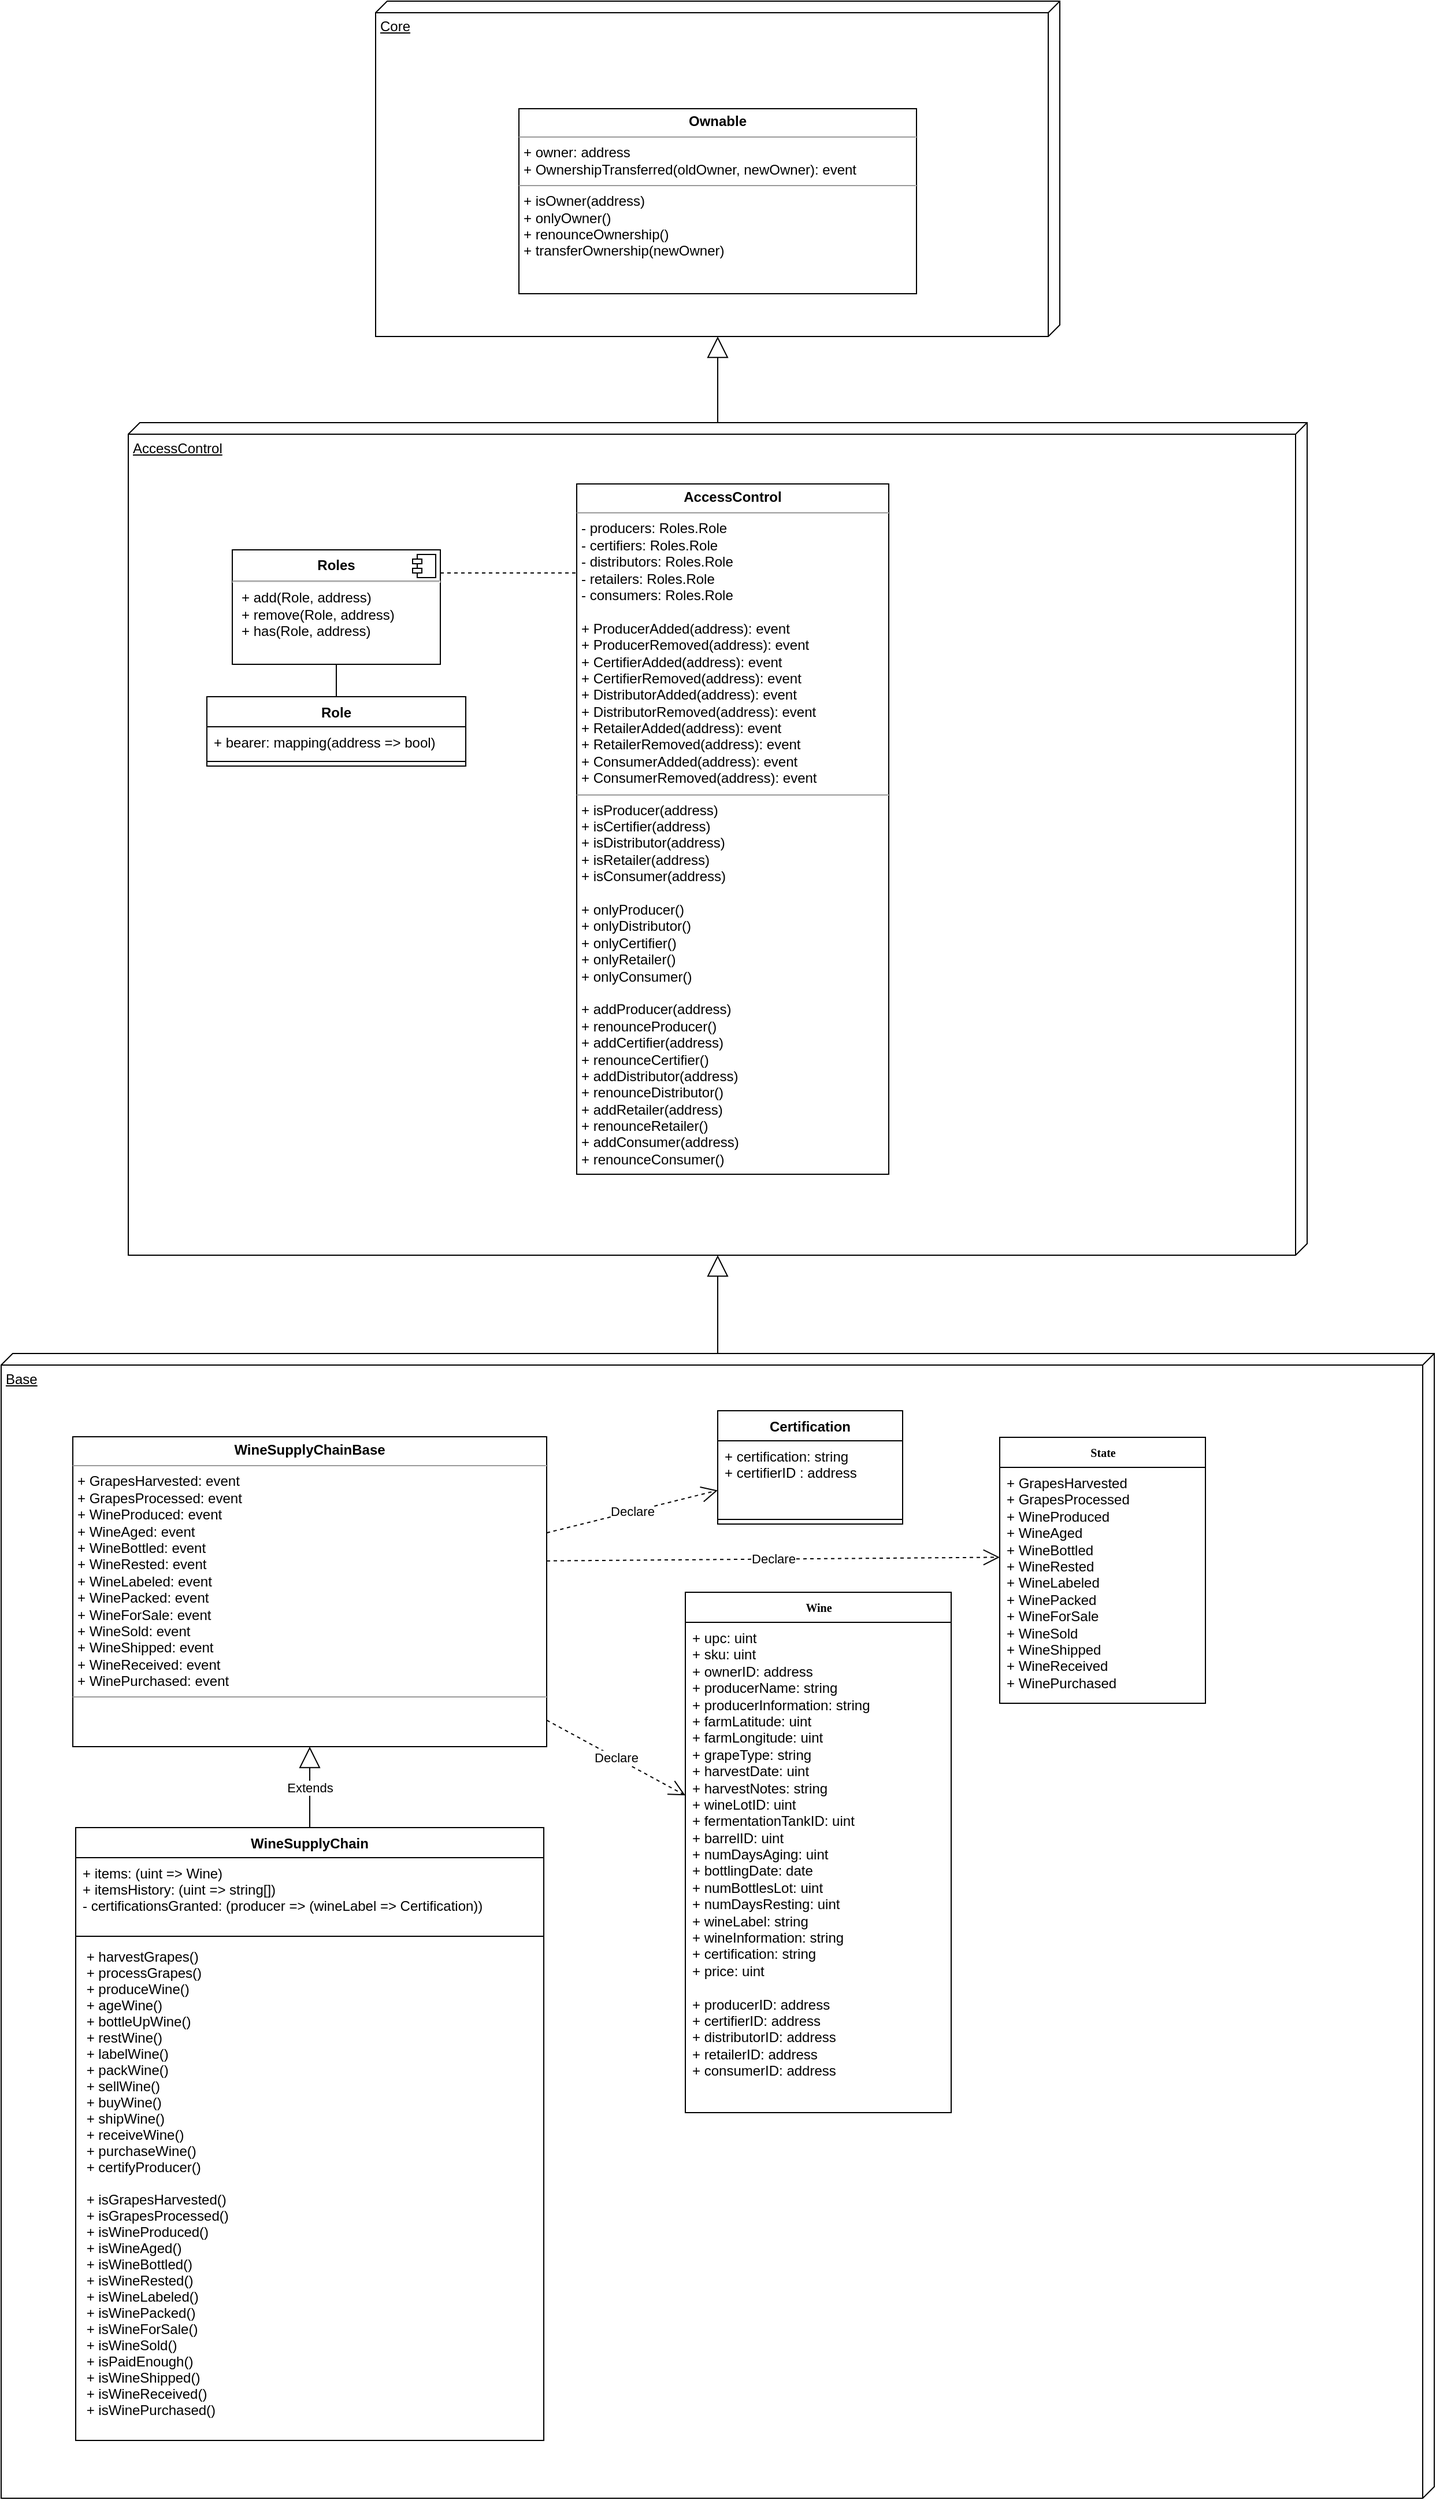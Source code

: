 <mxfile version="10.6.7" type="device"><diagram name="Page-1" id="c4acf3e9-155e-7222-9cf6-157b1a14988f"><mxGraphModel dx="1158" dy="665" grid="1" gridSize="10" guides="1" tooltips="1" connect="1" arrows="1" fold="1" page="1" pageScale="1" pageWidth="850" pageHeight="1100" background="#ffffff" math="0" shadow="0"><root><mxCell id="0"/><mxCell id="1" parent="0"/><mxCell id="pBvzwojVZ64FffTskxJX-36" value="Core" style="verticalAlign=top;align=left;spacingTop=8;spacingLeft=2;spacingRight=12;shape=cube;size=10;direction=south;fontStyle=4;html=1;" parent="1" vertex="1"><mxGeometry x="532" y="13" width="592" height="290" as="geometry"/></mxCell><mxCell id="MaznCRDZIQX1Eex_9RZK-2" value="Base" style="verticalAlign=top;align=left;spacingTop=8;spacingLeft=2;spacingRight=12;shape=cube;size=10;direction=south;fontStyle=4;html=1;" parent="1" vertex="1"><mxGeometry x="208" y="1182.5" width="1240" height="990" as="geometry"/></mxCell><mxCell id="17acba5748e5396b-20" value="&lt;b&gt;Wine&lt;/b&gt;" style="swimlane;html=1;fontStyle=0;childLayout=stackLayout;horizontal=1;startSize=26;fillColor=none;horizontalStack=0;resizeParent=1;resizeLast=0;collapsible=1;marginBottom=0;swimlaneFillColor=#ffffff;rounded=0;shadow=0;comic=0;labelBackgroundColor=none;strokeColor=#000000;strokeWidth=1;fontFamily=Verdana;fontSize=10;fontColor=#000000;align=center;" parent="1" vertex="1"><mxGeometry x="800" y="1389" width="230" height="450" as="geometry"><mxRectangle x="350" y="42" width="90" height="26" as="alternateBounds"/></mxGeometry></mxCell><mxCell id="17acba5748e5396b-21" value="+ upc: uint&lt;br&gt;+ sku: uint&lt;br&gt;+ ownerID: address&lt;br&gt;+ producerName: string&lt;br&gt;+ producerInformation: string&lt;br&gt;+ farmLatitude: uint&lt;br&gt;+ farmLongitude: uint&lt;br&gt;+ grapeType: string&lt;br&gt;+ harvestDate: uint&lt;br&gt;+ harvestNotes: string&lt;br&gt;+ wineLotID: uint&lt;br&gt;+ fermentationTankID: uint&lt;br&gt;+ barrelID: uint&lt;br&gt;+ numDaysAging: uint&lt;br&gt;+ bottlingDate: date&lt;br&gt;+ numBottlesLot: uint&lt;br&gt;+ numDaysResting: uint&lt;br&gt;+ wineLabel: string&lt;br&gt;+ wineInformation: string&lt;br&gt;+ certification: string&lt;br&gt;+ price: uint&lt;br&gt;&lt;br&gt;+ producerID: address&lt;br&gt;+ certifierID: address&lt;br&gt;+ distributorID: address&lt;br&gt;+ retailerID: address&lt;br&gt;+ consumerID: address&lt;br&gt;&lt;br&gt;&lt;br&gt;" style="text;html=1;strokeColor=none;fillColor=none;align=left;verticalAlign=top;spacingLeft=4;spacingRight=4;whiteSpace=wrap;overflow=hidden;rotatable=0;points=[[0,0.5],[1,0.5]];portConstraint=eastwest;" parent="17acba5748e5396b-20" vertex="1"><mxGeometry y="26" width="230" height="424" as="geometry"/></mxCell><mxCell id="pBvzwojVZ64FffTskxJX-30" style="edgeStyle=orthogonalEdgeStyle;rounded=0;orthogonalLoop=1;jettySize=auto;html=1;endArrow=block;endFill=0;endSize=16;" parent="1" source="MaznCRDZIQX1Eex_9RZK-1" target="pBvzwojVZ64FffTskxJX-36" edge="1"><mxGeometry relative="1" as="geometry"/></mxCell><mxCell id="MaznCRDZIQX1Eex_9RZK-1" value="AccessControl" style="verticalAlign=top;align=left;spacingTop=8;spacingLeft=2;spacingRight=12;shape=cube;size=10;direction=south;fontStyle=4;html=1;" parent="1" vertex="1"><mxGeometry x="318" y="377.5" width="1020" height="720" as="geometry"/></mxCell><mxCell id="MaznCRDZIQX1Eex_9RZK-5" value="" style="endArrow=block;endSize=16;endFill=0;html=1;strokeColor=#000000;strokeWidth=1;" parent="1" source="MaznCRDZIQX1Eex_9RZK-2" target="MaznCRDZIQX1Eex_9RZK-1" edge="1"><mxGeometry width="160" relative="1" as="geometry"><mxPoint x="798" y="593" as="sourcePoint"/><mxPoint x="958" y="593" as="targetPoint"/></mxGeometry></mxCell><mxCell id="64z55AOwZyVqB0ejcTfQ-46" value="&lt;p style=&quot;margin: 0px ; margin-top: 4px ; text-align: center&quot;&gt;&lt;b&gt;WineSupplyChainBase&lt;/b&gt;&lt;/p&gt;&lt;hr size=&quot;1&quot;&gt;&lt;p style=&quot;margin: 0px ; margin-left: 4px&quot;&gt;&lt;span&gt;+ GrapesHarvested: event&lt;/span&gt;&lt;br&gt;&lt;/p&gt;&lt;p style=&quot;margin: 0px ; margin-left: 4px&quot;&gt;+ GrapesProcessed: event&lt;/p&gt;&lt;p style=&quot;margin: 0px ; margin-left: 4px&quot;&gt;+ WineProduced: event&lt;/p&gt;&lt;p style=&quot;margin: 0px ; margin-left: 4px&quot;&gt;+ WineAged: event&lt;/p&gt;&lt;p style=&quot;margin: 0px ; margin-left: 4px&quot;&gt;+ WineBottled: event&lt;/p&gt;&lt;p style=&quot;margin: 0px ; margin-left: 4px&quot;&gt;+ WineRested: event&lt;/p&gt;&lt;p style=&quot;margin: 0px ; margin-left: 4px&quot;&gt;+ WineLabeled: event&lt;/p&gt;&lt;p style=&quot;margin: 0px ; margin-left: 4px&quot;&gt;+ WinePacked: event&lt;/p&gt;&lt;p style=&quot;margin: 0px ; margin-left: 4px&quot;&gt;+ WineForSale: event&lt;/p&gt;&lt;p style=&quot;margin: 0px ; margin-left: 4px&quot;&gt;+ WineSold: event&lt;/p&gt;&lt;p style=&quot;margin: 0px ; margin-left: 4px&quot;&gt;+ WineShipped: event&lt;/p&gt;&lt;p style=&quot;margin: 0px ; margin-left: 4px&quot;&gt;+ WineReceived: event&lt;/p&gt;&lt;p style=&quot;margin: 0px ; margin-left: 4px&quot;&gt;+ WinePurchased: event&lt;/p&gt;&lt;hr size=&quot;1&quot;&gt;&lt;span&gt;&lt;br&gt;&lt;/span&gt;" style="verticalAlign=top;align=left;overflow=fill;fontSize=12;fontFamily=Helvetica;html=1;rounded=0;shadow=0;comic=0;labelBackgroundColor=none;strokeColor=#000000;strokeWidth=1;fillColor=#ffffff;" parent="1" vertex="1"><mxGeometry x="270" y="1254.5" width="410" height="268" as="geometry"/></mxCell><mxCell id="pBvzwojVZ64FffTskxJX-1" value="&lt;p style=&quot;margin: 0px ; margin-top: 4px ; text-align: center&quot;&gt;&lt;b&gt;AccessControl&lt;/b&gt;&lt;/p&gt;&lt;hr size=&quot;1&quot;&gt;&lt;p style=&quot;margin: 0px ; margin-left: 4px&quot;&gt;- producers: Roles.Role&lt;/p&gt;&lt;p style=&quot;margin: 0px ; margin-left: 4px&quot;&gt;- certifiers: Roles.Role&lt;/p&gt;&lt;p style=&quot;margin: 0px ; margin-left: 4px&quot;&gt;- distributors: Roles.Role&lt;/p&gt;&lt;p style=&quot;margin: 0px ; margin-left: 4px&quot;&gt;- retailers: Roles.Role&lt;/p&gt;&lt;p style=&quot;margin: 0px ; margin-left: 4px&quot;&gt;- consumers: Roles.Role&lt;/p&gt;&lt;p style=&quot;margin: 0px ; margin-left: 4px&quot;&gt;&lt;br&gt;&lt;/p&gt;&lt;p style=&quot;margin: 0px ; margin-left: 4px&quot;&gt;+ ProducerAdded(address): event&lt;/p&gt;&lt;p style=&quot;margin: 0px ; margin-left: 4px&quot;&gt;+ ProducerRemoved(address): event&lt;/p&gt;&lt;p style=&quot;margin: 0px ; margin-left: 4px&quot;&gt;+ CertifierAdded(address): event&lt;/p&gt;&lt;p style=&quot;margin: 0px ; margin-left: 4px&quot;&gt;+ CertifierRemoved(address): event&lt;/p&gt;&lt;p style=&quot;margin: 0px ; margin-left: 4px&quot;&gt;+ DistributorAdded(address): event&lt;/p&gt;&lt;p style=&quot;margin: 0px ; margin-left: 4px&quot;&gt;+ DistributorRemoved(address): event&lt;/p&gt;&lt;p style=&quot;margin: 0px ; margin-left: 4px&quot;&gt;+ RetailerAdded(address): event&lt;/p&gt;&lt;p style=&quot;margin: 0px ; margin-left: 4px&quot;&gt;+ RetailerRemoved(address): event&lt;/p&gt;&lt;p style=&quot;margin: 0px ; margin-left: 4px&quot;&gt;+ ConsumerAdded(address): event&lt;/p&gt;&lt;p style=&quot;margin: 0px ; margin-left: 4px&quot;&gt;+ ConsumerRemoved(address): event&lt;/p&gt;&lt;hr size=&quot;1&quot;&gt;&lt;p style=&quot;margin: 0px ; margin-left: 4px&quot;&gt;+ isProducer(address)&lt;/p&gt;&lt;p style=&quot;margin: 0px ; margin-left: 4px&quot;&gt;+ isCertifier(address)&lt;/p&gt;&lt;p style=&quot;margin: 0px ; margin-left: 4px&quot;&gt;+ isDistributor(address)&lt;/p&gt;&lt;p style=&quot;margin: 0px ; margin-left: 4px&quot;&gt;+ isRetailer(address)&lt;/p&gt;&lt;p style=&quot;margin: 0px ; margin-left: 4px&quot;&gt;+ isConsumer(address)&lt;/p&gt;&lt;p style=&quot;margin: 0px ; margin-left: 4px&quot;&gt;&lt;br&gt;&lt;/p&gt;&lt;p style=&quot;margin: 0px ; margin-left: 4px&quot;&gt;+ onlyProducer()&lt;/p&gt;&lt;p style=&quot;margin: 0px ; margin-left: 4px&quot;&gt;+ onlyDistributor()&lt;/p&gt;&lt;p style=&quot;margin: 0px ; margin-left: 4px&quot;&gt;+ onlyCertifier()&lt;/p&gt;&lt;p style=&quot;margin: 0px ; margin-left: 4px&quot;&gt;+ onlyRetailer()&lt;/p&gt;&lt;p style=&quot;margin: 0px ; margin-left: 4px&quot;&gt;+ onlyConsumer()&lt;/p&gt;&lt;p style=&quot;margin: 0px ; margin-left: 4px&quot;&gt;&lt;br&gt;&lt;/p&gt;&lt;p style=&quot;margin: 0px ; margin-left: 4px&quot;&gt;+ addProducer(address)&lt;/p&gt;&lt;p style=&quot;margin: 0px ; margin-left: 4px&quot;&gt;+ renounceProducer()&lt;/p&gt;&lt;p style=&quot;margin: 0px ; margin-left: 4px&quot;&gt;+ addCertifier(address)&lt;/p&gt;&lt;p style=&quot;margin: 0px ; margin-left: 4px&quot;&gt;+ renounceCertifier()&lt;/p&gt;&lt;p style=&quot;margin: 0px ; margin-left: 4px&quot;&gt;+ addDistributor(address)&lt;/p&gt;&lt;p style=&quot;margin: 0px ; margin-left: 4px&quot;&gt;+ renounceDistributor()&lt;/p&gt;&lt;p style=&quot;margin: 0px ; margin-left: 4px&quot;&gt;+ addRetailer(address)&lt;/p&gt;&lt;p style=&quot;margin: 0px ; margin-left: 4px&quot;&gt;+ renounceRetailer()&lt;/p&gt;&lt;p style=&quot;margin: 0px ; margin-left: 4px&quot;&gt;+ addConsumer(address)&lt;/p&gt;&lt;p style=&quot;margin: 0px ; margin-left: 4px&quot;&gt;+ renounceConsumer()&lt;/p&gt;&lt;p style=&quot;margin: 0px ; margin-left: 4px&quot;&gt;&lt;br&gt;&lt;/p&gt;" style="verticalAlign=top;align=left;overflow=fill;fontSize=12;fontFamily=Helvetica;html=1;" parent="1" vertex="1"><mxGeometry x="706" y="430.5" width="270" height="597" as="geometry"/></mxCell><mxCell id="pBvzwojVZ64FffTskxJX-2" value="&lt;p style=&quot;margin: 0px ; margin-top: 4px ; text-align: center&quot;&gt;&lt;b&gt;Ownable&lt;/b&gt;&lt;/p&gt;&lt;hr size=&quot;1&quot;&gt;&lt;p style=&quot;margin: 0px ; margin-left: 4px&quot;&gt;+ owner: address&lt;/p&gt;&lt;p style=&quot;margin: 0px ; margin-left: 4px&quot;&gt;+ OwnershipTransferred(oldOwner, newOwner): event&lt;/p&gt;&lt;hr size=&quot;1&quot;&gt;&lt;p style=&quot;margin: 0px ; margin-left: 4px&quot;&gt;+ isOwner(address)&lt;/p&gt;&lt;p style=&quot;margin: 0px ; margin-left: 4px&quot;&gt;+ onlyOwner()&lt;/p&gt;&lt;p style=&quot;margin: 0px ; margin-left: 4px&quot;&gt;&lt;span&gt;+ renounceOwnership()&lt;/span&gt;&lt;/p&gt;&lt;p style=&quot;margin: 0px ; margin-left: 4px&quot;&gt;&lt;span&gt;+ transferOwnership(newOwner)&lt;/span&gt;&lt;br&gt;&lt;/p&gt;&lt;p style=&quot;margin: 0px ; margin-left: 4px&quot;&gt;&lt;br&gt;&lt;/p&gt;&lt;p style=&quot;margin: 0px ; margin-left: 4px&quot;&gt;&lt;br&gt;&lt;/p&gt;" style="verticalAlign=top;align=left;overflow=fill;fontSize=12;fontFamily=Helvetica;html=1;" parent="1" vertex="1"><mxGeometry x="656" y="106" width="344" height="160" as="geometry"/></mxCell><mxCell id="pBvzwojVZ64FffTskxJX-4" style="edgeStyle=orthogonalEdgeStyle;rounded=0;orthogonalLoop=1;jettySize=auto;html=1;endArrow=none;endFill=0;dashed=1;" parent="1" source="1-APVa9Iy7m1aprsXgr5-20" target="pBvzwojVZ64FffTskxJX-1" edge="1"><mxGeometry relative="1" as="geometry"><Array as="points"><mxPoint x="660" y="507.5"/><mxPoint x="660" y="507.5"/></Array><mxPoint x="586" y="543.5" as="sourcePoint"/></mxGeometry></mxCell><mxCell id="1-APVa9Iy7m1aprsXgr5-1" value="&lt;b&gt;State&lt;/b&gt;" style="swimlane;html=1;fontStyle=0;childLayout=stackLayout;horizontal=1;startSize=26;fillColor=none;horizontalStack=0;resizeParent=1;resizeLast=0;collapsible=1;marginBottom=0;swimlaneFillColor=#ffffff;rounded=0;shadow=0;comic=0;labelBackgroundColor=none;strokeColor=#000000;strokeWidth=1;fontFamily=Verdana;fontSize=10;fontColor=#000000;align=center;" parent="1" vertex="1"><mxGeometry x="1072" y="1255" width="178" height="230" as="geometry"><mxRectangle x="350" y="42" width="90" height="26" as="alternateBounds"/></mxGeometry></mxCell><mxCell id="1-APVa9Iy7m1aprsXgr5-2" value="+ GrapesHarvested&lt;br&gt;+ GrapesProcessed&lt;br&gt;+ WineProduced&lt;br&gt;+ WineAged&lt;br&gt;+ WineBottled&lt;br&gt;+ WineRested&lt;br&gt;+ WineLabeled&lt;br&gt;+ WinePacked&lt;br&gt;+ WineForSale&lt;br&gt;+ WineSold&lt;br&gt;+ WineShipped&lt;br&gt;+ WineReceived&lt;br&gt;+ WinePurchased&lt;br&gt;" style="text;html=1;strokeColor=none;fillColor=none;align=left;verticalAlign=top;spacingLeft=4;spacingRight=4;whiteSpace=wrap;overflow=hidden;rotatable=0;points=[[0,0.5],[1,0.5]];portConstraint=eastwest;" parent="1-APVa9Iy7m1aprsXgr5-1" vertex="1"><mxGeometry y="26" width="178" height="204" as="geometry"/></mxCell><mxCell id="1-APVa9Iy7m1aprsXgr5-20" value="&lt;p style=&quot;margin: 0px ; margin-top: 6px ; text-align: center&quot;&gt;&lt;b&gt;Roles&lt;/b&gt;&lt;/p&gt;&lt;hr&gt;&lt;p style=&quot;margin: 0px ; margin-left: 8px&quot;&gt;+ add(Role, address)&lt;br&gt;+ remove(Role, address)&lt;br&gt;+ has(Role, address)&lt;br&gt;&lt;/p&gt;&lt;div&gt;&lt;br&gt;&lt;/div&gt;" style="align=left;overflow=fill;html=1;" parent="1" vertex="1"><mxGeometry x="408" y="487.5" width="180" height="99" as="geometry"/></mxCell><mxCell id="1-APVa9Iy7m1aprsXgr5-21" value="" style="shape=component;jettyWidth=8;jettyHeight=4;" parent="1-APVa9Iy7m1aprsXgr5-20" vertex="1"><mxGeometry x="1" width="20" height="20" relative="1" as="geometry"><mxPoint x="-24" y="4" as="offset"/></mxGeometry></mxCell><mxCell id="1-APVa9Iy7m1aprsXgr5-24" value="Role" style="swimlane;fontStyle=1;align=center;verticalAlign=top;childLayout=stackLayout;horizontal=1;startSize=26;horizontalStack=0;resizeParent=1;resizeParentMax=0;resizeLast=0;collapsible=1;marginBottom=0;" parent="1" vertex="1"><mxGeometry x="386" y="614.5" width="224" height="60" as="geometry"/></mxCell><mxCell id="1-APVa9Iy7m1aprsXgr5-25" value="+ bearer: mapping(address =&gt; bool)" style="text;strokeColor=none;fillColor=none;align=left;verticalAlign=top;spacingLeft=4;spacingRight=4;overflow=hidden;rotatable=0;points=[[0,0.5],[1,0.5]];portConstraint=eastwest;" parent="1-APVa9Iy7m1aprsXgr5-24" vertex="1"><mxGeometry y="26" width="224" height="26" as="geometry"/></mxCell><mxCell id="1-APVa9Iy7m1aprsXgr5-26" value="" style="line;strokeWidth=1;fillColor=none;align=left;verticalAlign=middle;spacingTop=-1;spacingLeft=3;spacingRight=3;rotatable=0;labelPosition=right;points=[];portConstraint=eastwest;" parent="1-APVa9Iy7m1aprsXgr5-24" vertex="1"><mxGeometry y="52" width="224" height="8" as="geometry"/></mxCell><mxCell id="1-APVa9Iy7m1aprsXgr5-33" value="" style="endArrow=none;html=1;edgeStyle=orthogonalEdgeStyle;" parent="1" source="1-APVa9Iy7m1aprsXgr5-20" target="1-APVa9Iy7m1aprsXgr5-24" edge="1"><mxGeometry relative="1" as="geometry"><mxPoint x="390" y="747.5" as="sourcePoint"/><mxPoint x="550" y="747.5" as="targetPoint"/></mxGeometry></mxCell><mxCell id="1-APVa9Iy7m1aprsXgr5-34" value="" style="resizable=0;html=1;align=left;verticalAlign=bottom;labelBackgroundColor=#ffffff;fontSize=10;" parent="1-APVa9Iy7m1aprsXgr5-33" connectable="0" vertex="1"><mxGeometry x="-1" relative="1" as="geometry"/></mxCell><mxCell id="1-APVa9Iy7m1aprsXgr5-35" value="" style="resizable=0;html=1;align=right;verticalAlign=bottom;labelBackgroundColor=#ffffff;fontSize=10;" parent="1-APVa9Iy7m1aprsXgr5-33" connectable="0" vertex="1"><mxGeometry x="1" relative="1" as="geometry"/></mxCell><mxCell id="l7Kki3d4VRXhDMoJLzz4-3" value="Certification" style="swimlane;fontStyle=1;align=center;verticalAlign=top;childLayout=stackLayout;horizontal=1;startSize=26;horizontalStack=0;resizeParent=1;resizeParentMax=0;resizeLast=0;collapsible=1;marginBottom=0;" parent="1" vertex="1"><mxGeometry x="828" y="1232" width="160" height="98" as="geometry"/></mxCell><mxCell id="l7Kki3d4VRXhDMoJLzz4-4" value="+ certification: string&#10;+ certifierID : address&#10;" style="text;strokeColor=none;fillColor=none;align=left;verticalAlign=top;spacingLeft=4;spacingRight=4;overflow=hidden;rotatable=0;points=[[0,0.5],[1,0.5]];portConstraint=eastwest;" parent="l7Kki3d4VRXhDMoJLzz4-3" vertex="1"><mxGeometry y="26" width="160" height="64" as="geometry"/></mxCell><mxCell id="l7Kki3d4VRXhDMoJLzz4-5" value="" style="line;strokeWidth=1;fillColor=none;align=left;verticalAlign=middle;spacingTop=-1;spacingLeft=3;spacingRight=3;rotatable=0;labelPosition=right;points=[];portConstraint=eastwest;" parent="l7Kki3d4VRXhDMoJLzz4-3" vertex="1"><mxGeometry y="90" width="160" height="8" as="geometry"/></mxCell><mxCell id="l7Kki3d4VRXhDMoJLzz4-7" value="WineSupplyChain" style="swimlane;fontStyle=1;align=center;verticalAlign=top;childLayout=stackLayout;horizontal=1;startSize=26;horizontalStack=0;resizeParent=1;resizeParentMax=0;resizeLast=0;collapsible=1;marginBottom=0;" parent="1" vertex="1"><mxGeometry x="272.5" y="1592.5" width="405" height="530" as="geometry"/></mxCell><mxCell id="l7Kki3d4VRXhDMoJLzz4-8" value="+ items: (uint =&gt; Wine)&#10;+ itemsHistory: (uint =&gt; string[])&#10;- certificationsGranted: (producer =&gt; (wineLabel =&gt; Certification))" style="text;strokeColor=none;fillColor=none;align=left;verticalAlign=top;spacingLeft=4;spacingRight=4;overflow=hidden;rotatable=0;points=[[0,0.5],[1,0.5]];portConstraint=eastwest;" parent="l7Kki3d4VRXhDMoJLzz4-7" vertex="1"><mxGeometry y="26" width="405" height="64" as="geometry"/></mxCell><mxCell id="l7Kki3d4VRXhDMoJLzz4-9" value="" style="line;strokeWidth=1;fillColor=none;align=left;verticalAlign=middle;spacingTop=-1;spacingLeft=3;spacingRight=3;rotatable=0;labelPosition=right;points=[];portConstraint=eastwest;" parent="l7Kki3d4VRXhDMoJLzz4-7" vertex="1"><mxGeometry y="90" width="405" height="8" as="geometry"/></mxCell><mxCell id="l7Kki3d4VRXhDMoJLzz4-10" value=" + harvestGrapes()&#10; + processGrapes()&#10; + produceWine()&#10; + ageWine()&#10; + bottleUpWine()&#10; + restWine()&#10; + labelWine()&#10; + packWine()&#10; + sellWine()&#10; + buyWine()&#10; + shipWine()&#10; + receiveWine()&#10; + purchaseWine()&#10; + certifyProducer()&#10;&#10; + isGrapesHarvested()&#10; + isGrapesProcessed()&#10; + isWineProduced()&#10; + isWineAged()&#10; + isWineBottled()&#10; + isWineRested()&#10; + isWineLabeled()&#10; + isWinePacked()&#10; + isWineForSale()&#10; + isWineSold()&#10; + isPaidEnough()&#10; + isWineShipped()&#10; + isWineReceived()&#10; + isWinePurchased()&#10;" style="text;strokeColor=none;fillColor=none;align=left;verticalAlign=top;spacingLeft=4;spacingRight=4;overflow=hidden;rotatable=0;points=[[0,0.5],[1,0.5]];portConstraint=eastwest;" parent="l7Kki3d4VRXhDMoJLzz4-7" vertex="1"><mxGeometry y="98" width="405" height="432" as="geometry"/></mxCell><mxCell id="l7Kki3d4VRXhDMoJLzz4-11" value="Extends" style="endArrow=block;endSize=16;endFill=0;html=1;" parent="1" source="l7Kki3d4VRXhDMoJLzz4-7" target="64z55AOwZyVqB0ejcTfQ-46" edge="1"><mxGeometry width="160" relative="1" as="geometry"><mxPoint x="790" y="1812.5" as="sourcePoint"/><mxPoint x="950" y="1812.5" as="targetPoint"/></mxGeometry></mxCell><mxCell id="l7Kki3d4VRXhDMoJLzz4-12" value="Declare" style="endArrow=open;endSize=12;dashed=1;html=1;" parent="1" source="64z55AOwZyVqB0ejcTfQ-46" target="17acba5748e5396b-21" edge="1"><mxGeometry width="160" relative="1" as="geometry"><mxPoint x="689" y="1312.5" as="sourcePoint"/><mxPoint x="849" y="1312.5" as="targetPoint"/></mxGeometry></mxCell><mxCell id="l7Kki3d4VRXhDMoJLzz4-13" value="Declare" style="endArrow=open;endSize=12;dashed=1;html=1;" parent="1" edge="1"><mxGeometry width="160" relative="1" as="geometry"><mxPoint x="680" y="1361.856" as="sourcePoint"/><mxPoint x="1072" y="1358.714" as="targetPoint"/></mxGeometry></mxCell><mxCell id="l7Kki3d4VRXhDMoJLzz4-14" value="Declare" style="endArrow=open;endSize=12;dashed=1;html=1;" parent="1" source="64z55AOwZyVqB0ejcTfQ-46" target="l7Kki3d4VRXhDMoJLzz4-3" edge="1"><mxGeometry width="160" relative="1" as="geometry"><mxPoint x="580" y="1222.5" as="sourcePoint"/><mxPoint x="740" y="1222.5" as="targetPoint"/></mxGeometry></mxCell></root></mxGraphModel></diagram></mxfile>